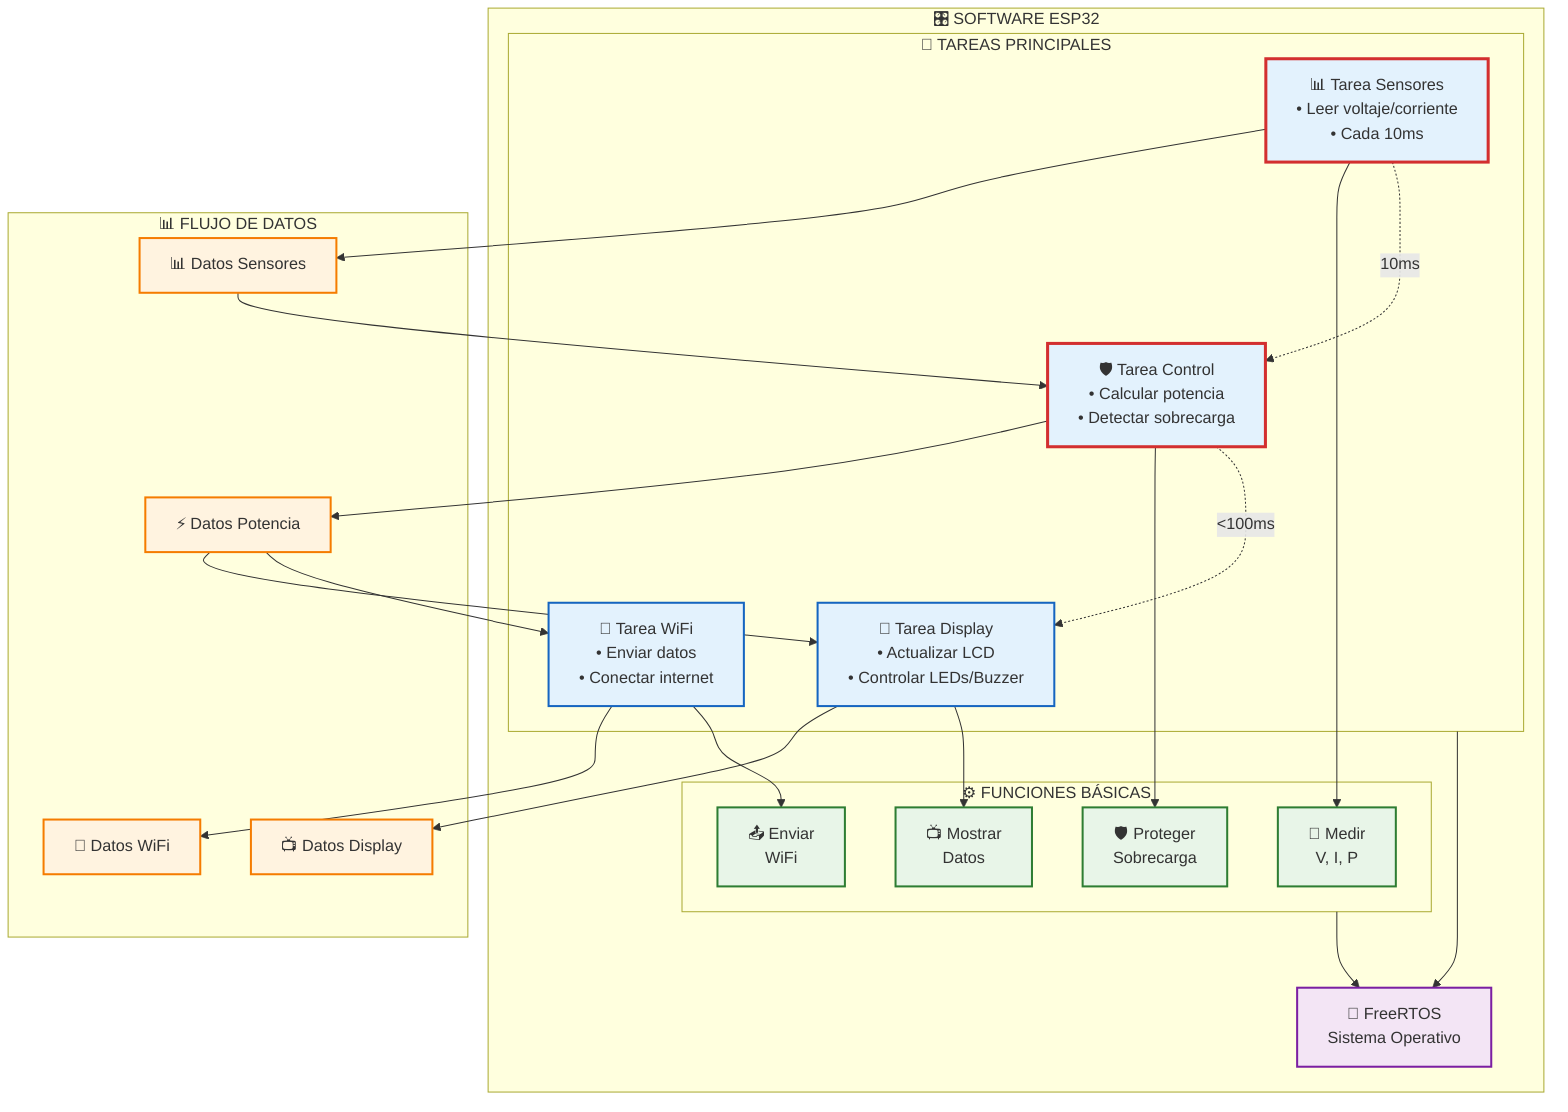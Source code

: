 flowchart TD
    subgraph ESP32_SW ["🎛️ SOFTWARE ESP32"]
        subgraph TASKS ["🔄 TAREAS PRINCIPALES"]
            TASK_SENSOR["📊 Tarea Sensores<br/>• Leer voltaje/corriente<br/>• Cada 10ms"]
            TASK_CONTROL["🛡️ Tarea Control<br/>• Calcular potencia<br/>• Detectar sobrecarga"]
            TASK_DISPLAY["📱 Tarea Display<br/>• Actualizar LCD<br/>• Controlar LEDs/Buzzer"]
            TASK_WIFI["📡 Tarea WiFi<br/>• Enviar datos<br/>• Conectar internet"]
        end
        
        subgraph FUNCTIONS ["⚙️ FUNCIONES BÁSICAS"]
            FUNC_MEASURE["📏 Medir<br/>V, I, P"]
            FUNC_PROTECT["🛡️ Proteger<br/>Sobrecarga"]
            FUNC_SHOW["📺 Mostrar<br/>Datos"]
            FUNC_SEND["📤 Enviar<br/>WiFi"]
        end
        
        FREERTOS["🔄 FreeRTOS<br/>Sistema Operativo"]
    end
    
    subgraph DATA_FLOW ["📊 FLUJO DE DATOS"]
        SENSORS_DATA["📊 Datos Sensores"]
        POWER_DATA["⚡ Datos Potencia"]
        DISPLAY_DATA["📺 Datos Display"]
        WIFI_DATA["📡 Datos WiFi"]
    end
    
    %% Flujo principal
    TASK_SENSOR --> SENSORS_DATA
    SENSORS_DATA --> TASK_CONTROL
    TASK_CONTROL --> POWER_DATA
    POWER_DATA --> TASK_DISPLAY
    POWER_DATA --> TASK_WIFI
    TASK_DISPLAY --> DISPLAY_DATA
    TASK_WIFI --> WIFI_DATA
    
    %% Conexión con funciones
    TASK_SENSOR --> FUNC_MEASURE
    TASK_CONTROL --> FUNC_PROTECT
    TASK_DISPLAY --> FUNC_SHOW
    TASK_WIFI --> FUNC_SEND
    
    %% Base del sistema
    TASKS --> FREERTOS
    FUNCTIONS --> FREERTOS
    
    %% Timing crítico
    TASK_SENSOR -.->|"10ms"| TASK_CONTROL
    TASK_CONTROL -.->|"<100ms"| TASK_DISPLAY
    
    %% Estilos
    classDef task fill:#e3f2fd,stroke:#1565c0,stroke-width:2px
    classDef function fill:#e8f5e8,stroke:#2e7d32,stroke-width:2px
    classDef data fill:#fff3e0,stroke:#f57c00,stroke-width:2px
    classDef os fill:#f3e5f5,stroke:#7b1fa2,stroke-width:2px
    classDef critical stroke:#d32f2f,stroke-width:3px
    
    class TASK_SENSOR,TASK_CONTROL,TASK_DISPLAY,TASK_WIFI task
    class FUNC_MEASURE,FUNC_PROTECT,FUNC_SHOW,FUNC_SEND function
    class SENSORS_DATA,POWER_DATA,DISPLAY_DATA,WIFI_DATA data
    class FREERTOS os
    class TASK_SENSOR,TASK_CONTROL critical